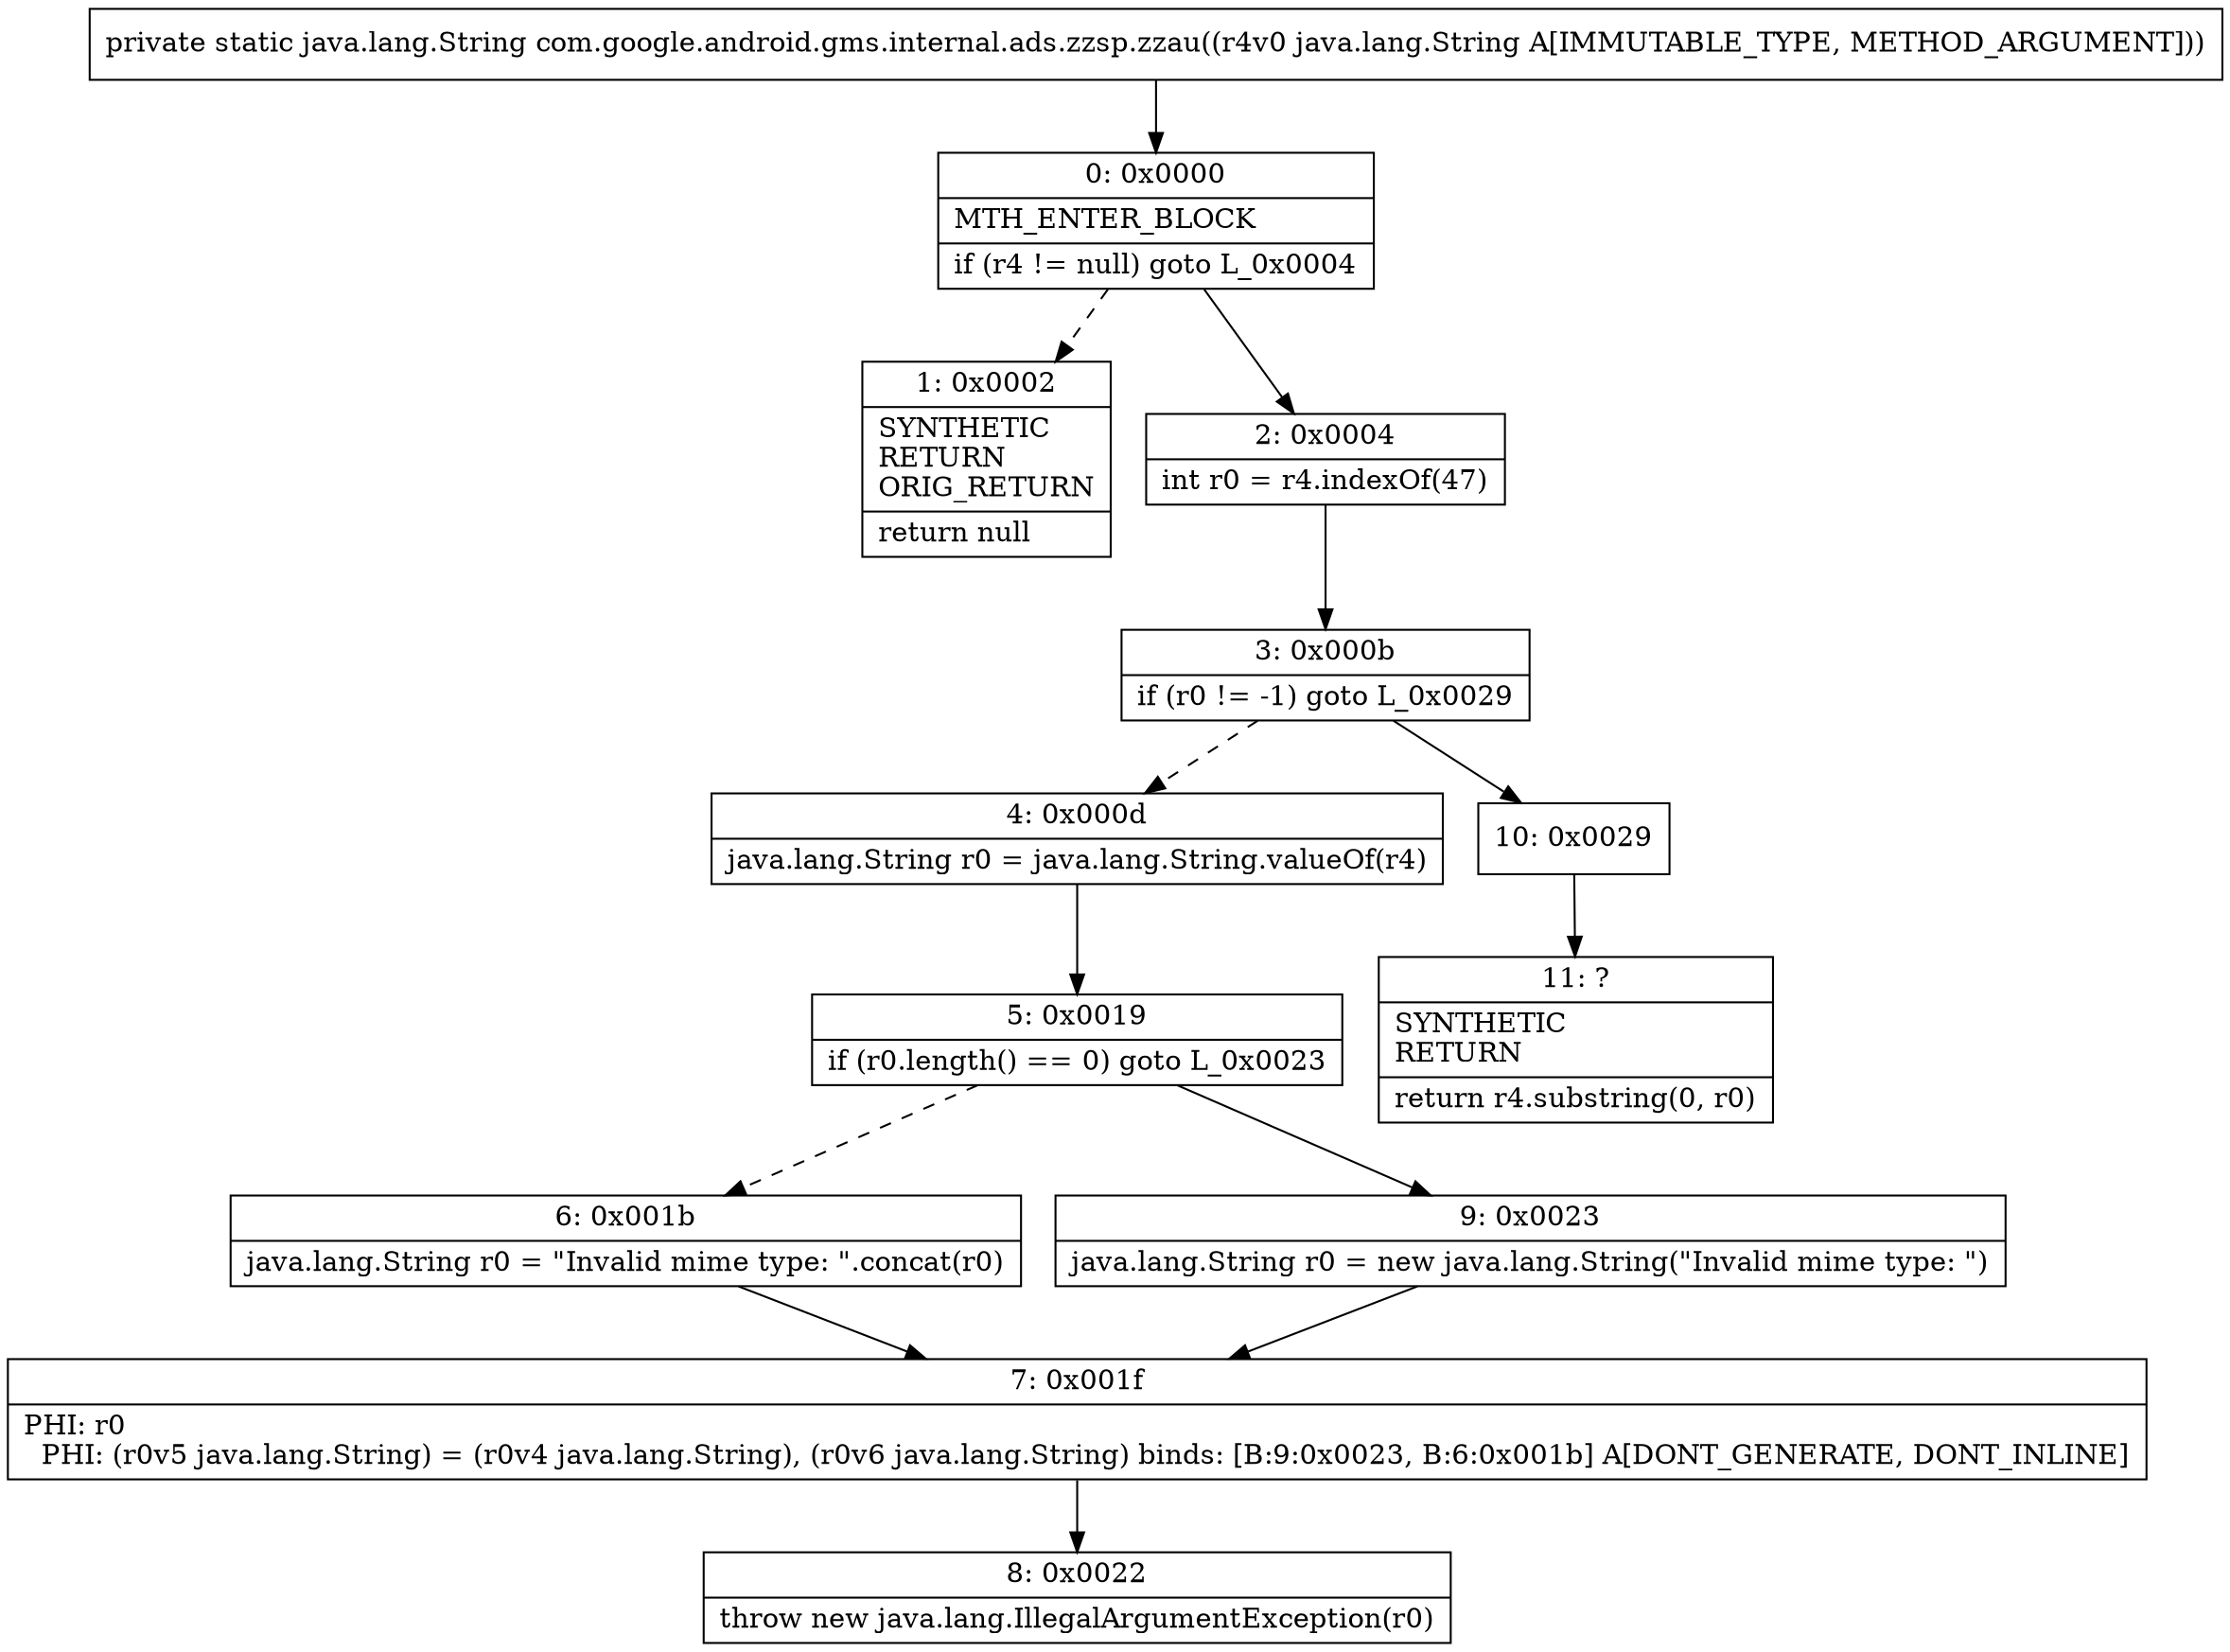 digraph "CFG forcom.google.android.gms.internal.ads.zzsp.zzau(Ljava\/lang\/String;)Ljava\/lang\/String;" {
Node_0 [shape=record,label="{0\:\ 0x0000|MTH_ENTER_BLOCK\l|if (r4 != null) goto L_0x0004\l}"];
Node_1 [shape=record,label="{1\:\ 0x0002|SYNTHETIC\lRETURN\lORIG_RETURN\l|return null\l}"];
Node_2 [shape=record,label="{2\:\ 0x0004|int r0 = r4.indexOf(47)\l}"];
Node_3 [shape=record,label="{3\:\ 0x000b|if (r0 != \-1) goto L_0x0029\l}"];
Node_4 [shape=record,label="{4\:\ 0x000d|java.lang.String r0 = java.lang.String.valueOf(r4)\l}"];
Node_5 [shape=record,label="{5\:\ 0x0019|if (r0.length() == 0) goto L_0x0023\l}"];
Node_6 [shape=record,label="{6\:\ 0x001b|java.lang.String r0 = \"Invalid mime type: \".concat(r0)\l}"];
Node_7 [shape=record,label="{7\:\ 0x001f|PHI: r0 \l  PHI: (r0v5 java.lang.String) = (r0v4 java.lang.String), (r0v6 java.lang.String) binds: [B:9:0x0023, B:6:0x001b] A[DONT_GENERATE, DONT_INLINE]\l}"];
Node_8 [shape=record,label="{8\:\ 0x0022|throw new java.lang.IllegalArgumentException(r0)\l}"];
Node_9 [shape=record,label="{9\:\ 0x0023|java.lang.String r0 = new java.lang.String(\"Invalid mime type: \")\l}"];
Node_10 [shape=record,label="{10\:\ 0x0029}"];
Node_11 [shape=record,label="{11\:\ ?|SYNTHETIC\lRETURN\l|return r4.substring(0, r0)\l}"];
MethodNode[shape=record,label="{private static java.lang.String com.google.android.gms.internal.ads.zzsp.zzau((r4v0 java.lang.String A[IMMUTABLE_TYPE, METHOD_ARGUMENT])) }"];
MethodNode -> Node_0;
Node_0 -> Node_1[style=dashed];
Node_0 -> Node_2;
Node_2 -> Node_3;
Node_3 -> Node_4[style=dashed];
Node_3 -> Node_10;
Node_4 -> Node_5;
Node_5 -> Node_6[style=dashed];
Node_5 -> Node_9;
Node_6 -> Node_7;
Node_7 -> Node_8;
Node_9 -> Node_7;
Node_10 -> Node_11;
}


